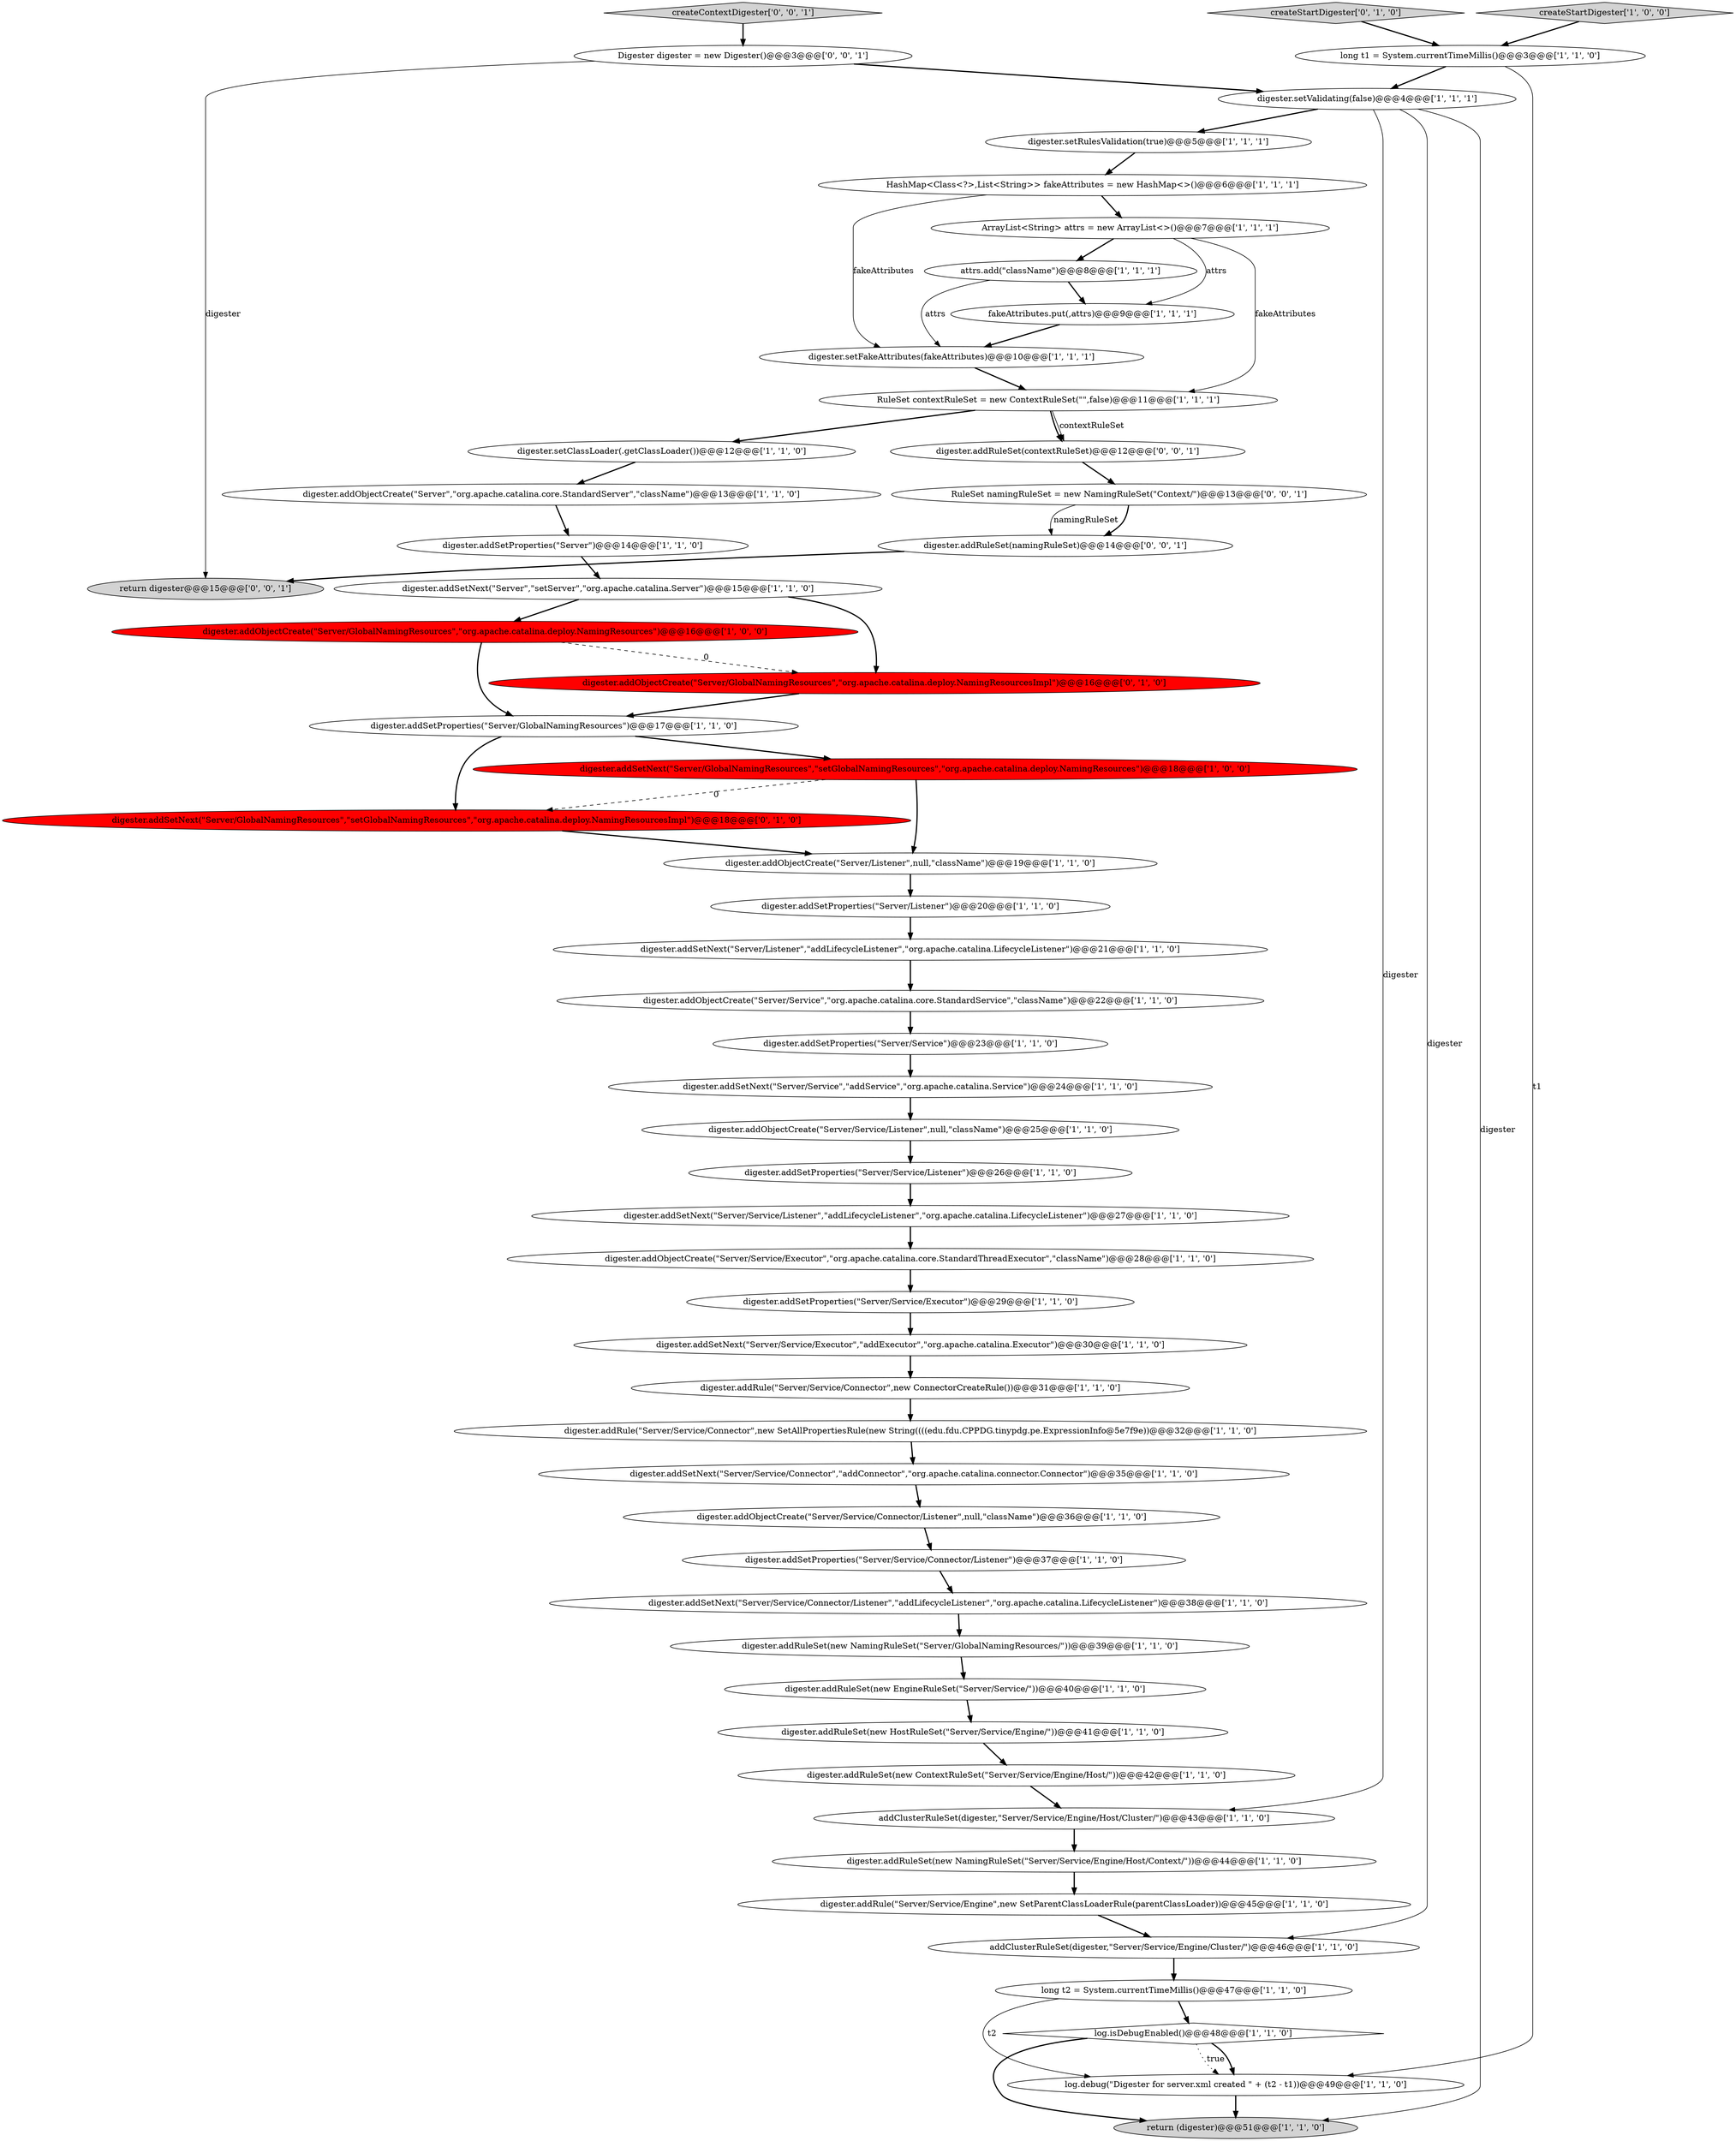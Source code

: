 digraph {
16 [style = filled, label = "digester.addSetProperties(\"Server/Service/Connector/Listener\")@@@37@@@['1', '1', '0']", fillcolor = white, shape = ellipse image = "AAA0AAABBB1BBB"];
53 [style = filled, label = "RuleSet namingRuleSet = new NamingRuleSet(\"Context/\")@@@13@@@['0', '0', '1']", fillcolor = white, shape = ellipse image = "AAA0AAABBB3BBB"];
41 [style = filled, label = "addClusterRuleSet(digester,\"Server/Service/Engine/Cluster/\")@@@46@@@['1', '1', '0']", fillcolor = white, shape = ellipse image = "AAA0AAABBB1BBB"];
55 [style = filled, label = "Digester digester = new Digester()@@@3@@@['0', '0', '1']", fillcolor = white, shape = ellipse image = "AAA0AAABBB3BBB"];
15 [style = filled, label = "digester.addSetProperties(\"Server\")@@@14@@@['1', '1', '0']", fillcolor = white, shape = ellipse image = "AAA0AAABBB1BBB"];
38 [style = filled, label = "digester.addRuleSet(new ContextRuleSet(\"Server/Service/Engine/Host/\"))@@@42@@@['1', '1', '0']", fillcolor = white, shape = ellipse image = "AAA0AAABBB1BBB"];
0 [style = filled, label = "digester.setFakeAttributes(fakeAttributes)@@@10@@@['1', '1', '1']", fillcolor = white, shape = ellipse image = "AAA0AAABBB1BBB"];
3 [style = filled, label = "ArrayList<String> attrs = new ArrayList<>()@@@7@@@['1', '1', '1']", fillcolor = white, shape = ellipse image = "AAA0AAABBB1BBB"];
42 [style = filled, label = "digester.addSetNext(\"Server/Service/Connector/Listener\",\"addLifecycleListener\",\"org.apache.catalina.LifecycleListener\")@@@38@@@['1', '1', '0']", fillcolor = white, shape = ellipse image = "AAA0AAABBB1BBB"];
20 [style = filled, label = "digester.addRuleSet(new HostRuleSet(\"Server/Service/Engine/\"))@@@41@@@['1', '1', '0']", fillcolor = white, shape = ellipse image = "AAA0AAABBB1BBB"];
49 [style = filled, label = "digester.addObjectCreate(\"Server/GlobalNamingResources\",\"org.apache.catalina.deploy.NamingResourcesImpl\")@@@16@@@['0', '1', '0']", fillcolor = red, shape = ellipse image = "AAA1AAABBB2BBB"];
14 [style = filled, label = "digester.addSetProperties(\"Server/Listener\")@@@20@@@['1', '1', '0']", fillcolor = white, shape = ellipse image = "AAA0AAABBB1BBB"];
30 [style = filled, label = "digester.addSetNext(\"Server/GlobalNamingResources\",\"setGlobalNamingResources\",\"org.apache.catalina.deploy.NamingResources\")@@@18@@@['1', '0', '0']", fillcolor = red, shape = ellipse image = "AAA1AAABBB1BBB"];
10 [style = filled, label = "attrs.add(\"className\")@@@8@@@['1', '1', '1']", fillcolor = white, shape = ellipse image = "AAA0AAABBB1BBB"];
22 [style = filled, label = "return (digester)@@@51@@@['1', '1', '0']", fillcolor = lightgray, shape = ellipse image = "AAA0AAABBB1BBB"];
19 [style = filled, label = "digester.addSetNext(\"Server/Service/Connector\",\"addConnector\",\"org.apache.catalina.connector.Connector\")@@@35@@@['1', '1', '0']", fillcolor = white, shape = ellipse image = "AAA0AAABBB1BBB"];
44 [style = filled, label = "digester.addObjectCreate(\"Server/Listener\",null,\"className\")@@@19@@@['1', '1', '0']", fillcolor = white, shape = ellipse image = "AAA0AAABBB1BBB"];
28 [style = filled, label = "long t1 = System.currentTimeMillis()@@@3@@@['1', '1', '0']", fillcolor = white, shape = ellipse image = "AAA0AAABBB1BBB"];
39 [style = filled, label = "createStartDigester['1', '0', '0']", fillcolor = lightgray, shape = diamond image = "AAA0AAABBB1BBB"];
33 [style = filled, label = "HashMap<Class<?>,List<String>> fakeAttributes = new HashMap<>()@@@6@@@['1', '1', '1']", fillcolor = white, shape = ellipse image = "AAA0AAABBB1BBB"];
9 [style = filled, label = "digester.addSetNext(\"Server/Service\",\"addService\",\"org.apache.catalina.Service\")@@@24@@@['1', '1', '0']", fillcolor = white, shape = ellipse image = "AAA0AAABBB1BBB"];
29 [style = filled, label = "digester.setValidating(false)@@@4@@@['1', '1', '1']", fillcolor = white, shape = ellipse image = "AAA0AAABBB1BBB"];
6 [style = filled, label = "long t2 = System.currentTimeMillis()@@@47@@@['1', '1', '0']", fillcolor = white, shape = ellipse image = "AAA0AAABBB1BBB"];
17 [style = filled, label = "digester.addObjectCreate(\"Server/Service/Executor\",\"org.apache.catalina.core.StandardThreadExecutor\",\"className\")@@@28@@@['1', '1', '0']", fillcolor = white, shape = ellipse image = "AAA0AAABBB1BBB"];
25 [style = filled, label = "digester.addSetNext(\"Server\",\"setServer\",\"org.apache.catalina.Server\")@@@15@@@['1', '1', '0']", fillcolor = white, shape = ellipse image = "AAA0AAABBB1BBB"];
36 [style = filled, label = "addClusterRuleSet(digester,\"Server/Service/Engine/Host/Cluster/\")@@@43@@@['1', '1', '0']", fillcolor = white, shape = ellipse image = "AAA0AAABBB1BBB"];
18 [style = filled, label = "digester.addObjectCreate(\"Server/GlobalNamingResources\",\"org.apache.catalina.deploy.NamingResources\")@@@16@@@['1', '0', '0']", fillcolor = red, shape = ellipse image = "AAA1AAABBB1BBB"];
47 [style = filled, label = "digester.addSetNext(\"Server/GlobalNamingResources\",\"setGlobalNamingResources\",\"org.apache.catalina.deploy.NamingResourcesImpl\")@@@18@@@['0', '1', '0']", fillcolor = red, shape = ellipse image = "AAA1AAABBB2BBB"];
8 [style = filled, label = "digester.addSetNext(\"Server/Listener\",\"addLifecycleListener\",\"org.apache.catalina.LifecycleListener\")@@@21@@@['1', '1', '0']", fillcolor = white, shape = ellipse image = "AAA0AAABBB1BBB"];
12 [style = filled, label = "digester.addSetNext(\"Server/Service/Listener\",\"addLifecycleListener\",\"org.apache.catalina.LifecycleListener\")@@@27@@@['1', '1', '0']", fillcolor = white, shape = ellipse image = "AAA0AAABBB1BBB"];
11 [style = filled, label = "digester.addRuleSet(new EngineRuleSet(\"Server/Service/\"))@@@40@@@['1', '1', '0']", fillcolor = white, shape = ellipse image = "AAA0AAABBB1BBB"];
1 [style = filled, label = "log.isDebugEnabled()@@@48@@@['1', '1', '0']", fillcolor = white, shape = diamond image = "AAA0AAABBB1BBB"];
43 [style = filled, label = "digester.addSetProperties(\"Server/GlobalNamingResources\")@@@17@@@['1', '1', '0']", fillcolor = white, shape = ellipse image = "AAA0AAABBB1BBB"];
23 [style = filled, label = "RuleSet contextRuleSet = new ContextRuleSet(\"\",false)@@@11@@@['1', '1', '1']", fillcolor = white, shape = ellipse image = "AAA0AAABBB1BBB"];
26 [style = filled, label = "digester.addRuleSet(new NamingRuleSet(\"Server/Service/Engine/Host/Context/\"))@@@44@@@['1', '1', '0']", fillcolor = white, shape = ellipse image = "AAA0AAABBB1BBB"];
24 [style = filled, label = "fakeAttributes.put(,attrs)@@@9@@@['1', '1', '1']", fillcolor = white, shape = ellipse image = "AAA0AAABBB1BBB"];
13 [style = filled, label = "digester.addSetNext(\"Server/Service/Executor\",\"addExecutor\",\"org.apache.catalina.Executor\")@@@30@@@['1', '1', '0']", fillcolor = white, shape = ellipse image = "AAA0AAABBB1BBB"];
7 [style = filled, label = "digester.setClassLoader(.getClassLoader())@@@12@@@['1', '1', '0']", fillcolor = white, shape = ellipse image = "AAA0AAABBB1BBB"];
31 [style = filled, label = "digester.addRule(\"Server/Service/Engine\",new SetParentClassLoaderRule(parentClassLoader))@@@45@@@['1', '1', '0']", fillcolor = white, shape = ellipse image = "AAA0AAABBB1BBB"];
35 [style = filled, label = "digester.setRulesValidation(true)@@@5@@@['1', '1', '1']", fillcolor = white, shape = ellipse image = "AAA0AAABBB1BBB"];
46 [style = filled, label = "digester.addObjectCreate(\"Server\",\"org.apache.catalina.core.StandardServer\",\"className\")@@@13@@@['1', '1', '0']", fillcolor = white, shape = ellipse image = "AAA0AAABBB1BBB"];
52 [style = filled, label = "digester.addRuleSet(contextRuleSet)@@@12@@@['0', '0', '1']", fillcolor = white, shape = ellipse image = "AAA0AAABBB3BBB"];
21 [style = filled, label = "digester.addObjectCreate(\"Server/Service/Listener\",null,\"className\")@@@25@@@['1', '1', '0']", fillcolor = white, shape = ellipse image = "AAA0AAABBB1BBB"];
48 [style = filled, label = "createStartDigester['0', '1', '0']", fillcolor = lightgray, shape = diamond image = "AAA0AAABBB2BBB"];
37 [style = filled, label = "digester.addSetProperties(\"Server/Service/Listener\")@@@26@@@['1', '1', '0']", fillcolor = white, shape = ellipse image = "AAA0AAABBB1BBB"];
54 [style = filled, label = "digester.addRuleSet(namingRuleSet)@@@14@@@['0', '0', '1']", fillcolor = white, shape = ellipse image = "AAA0AAABBB3BBB"];
40 [style = filled, label = "digester.addRuleSet(new NamingRuleSet(\"Server/GlobalNamingResources/\"))@@@39@@@['1', '1', '0']", fillcolor = white, shape = ellipse image = "AAA0AAABBB1BBB"];
5 [style = filled, label = "digester.addSetProperties(\"Server/Service\")@@@23@@@['1', '1', '0']", fillcolor = white, shape = ellipse image = "AAA0AAABBB1BBB"];
50 [style = filled, label = "createContextDigester['0', '0', '1']", fillcolor = lightgray, shape = diamond image = "AAA0AAABBB3BBB"];
45 [style = filled, label = "digester.addRule(\"Server/Service/Connector\",new ConnectorCreateRule())@@@31@@@['1', '1', '0']", fillcolor = white, shape = ellipse image = "AAA0AAABBB1BBB"];
27 [style = filled, label = "digester.addObjectCreate(\"Server/Service/Connector/Listener\",null,\"className\")@@@36@@@['1', '1', '0']", fillcolor = white, shape = ellipse image = "AAA0AAABBB1BBB"];
32 [style = filled, label = "digester.addRule(\"Server/Service/Connector\",new SetAllPropertiesRule(new String((((edu.fdu.CPPDG.tinypdg.pe.ExpressionInfo@5e7f9e))@@@32@@@['1', '1', '0']", fillcolor = white, shape = ellipse image = "AAA0AAABBB1BBB"];
34 [style = filled, label = "log.debug(\"Digester for server.xml created \" + (t2 - t1))@@@49@@@['1', '1', '0']", fillcolor = white, shape = ellipse image = "AAA0AAABBB1BBB"];
2 [style = filled, label = "digester.addSetProperties(\"Server/Service/Executor\")@@@29@@@['1', '1', '0']", fillcolor = white, shape = ellipse image = "AAA0AAABBB1BBB"];
51 [style = filled, label = "return digester@@@15@@@['0', '0', '1']", fillcolor = lightgray, shape = ellipse image = "AAA0AAABBB3BBB"];
4 [style = filled, label = "digester.addObjectCreate(\"Server/Service\",\"org.apache.catalina.core.StandardService\",\"className\")@@@22@@@['1', '1', '0']", fillcolor = white, shape = ellipse image = "AAA0AAABBB1BBB"];
54->51 [style = bold, label=""];
28->29 [style = bold, label=""];
11->20 [style = bold, label=""];
25->49 [style = bold, label=""];
29->36 [style = solid, label="digester"];
3->23 [style = solid, label="fakeAttributes"];
33->3 [style = bold, label=""];
52->53 [style = bold, label=""];
5->9 [style = bold, label=""];
55->29 [style = bold, label=""];
29->22 [style = solid, label="digester"];
7->46 [style = bold, label=""];
23->52 [style = solid, label="contextRuleSet"];
15->25 [style = bold, label=""];
24->0 [style = bold, label=""];
46->15 [style = bold, label=""];
10->24 [style = bold, label=""];
12->17 [style = bold, label=""];
25->18 [style = bold, label=""];
35->33 [style = bold, label=""];
45->32 [style = bold, label=""];
38->36 [style = bold, label=""];
10->0 [style = solid, label="attrs"];
41->6 [style = bold, label=""];
36->26 [style = bold, label=""];
32->19 [style = bold, label=""];
27->16 [style = bold, label=""];
44->14 [style = bold, label=""];
20->38 [style = bold, label=""];
53->54 [style = bold, label=""];
18->49 [style = dashed, label="0"];
49->43 [style = bold, label=""];
42->40 [style = bold, label=""];
39->28 [style = bold, label=""];
43->30 [style = bold, label=""];
1->34 [style = dotted, label="true"];
37->12 [style = bold, label=""];
34->22 [style = bold, label=""];
30->47 [style = dashed, label="0"];
2->13 [style = bold, label=""];
1->22 [style = bold, label=""];
53->54 [style = solid, label="namingRuleSet"];
3->10 [style = bold, label=""];
6->1 [style = bold, label=""];
21->37 [style = bold, label=""];
40->11 [style = bold, label=""];
26->31 [style = bold, label=""];
1->34 [style = bold, label=""];
43->47 [style = bold, label=""];
0->23 [style = bold, label=""];
18->43 [style = bold, label=""];
17->2 [style = bold, label=""];
55->51 [style = solid, label="digester"];
23->52 [style = bold, label=""];
50->55 [style = bold, label=""];
19->27 [style = bold, label=""];
9->21 [style = bold, label=""];
13->45 [style = bold, label=""];
31->41 [style = bold, label=""];
29->41 [style = solid, label="digester"];
47->44 [style = bold, label=""];
16->42 [style = bold, label=""];
14->8 [style = bold, label=""];
23->7 [style = bold, label=""];
33->0 [style = solid, label="fakeAttributes"];
29->35 [style = bold, label=""];
8->4 [style = bold, label=""];
3->24 [style = solid, label="attrs"];
48->28 [style = bold, label=""];
4->5 [style = bold, label=""];
28->34 [style = solid, label="t1"];
6->34 [style = solid, label="t2"];
30->44 [style = bold, label=""];
}
